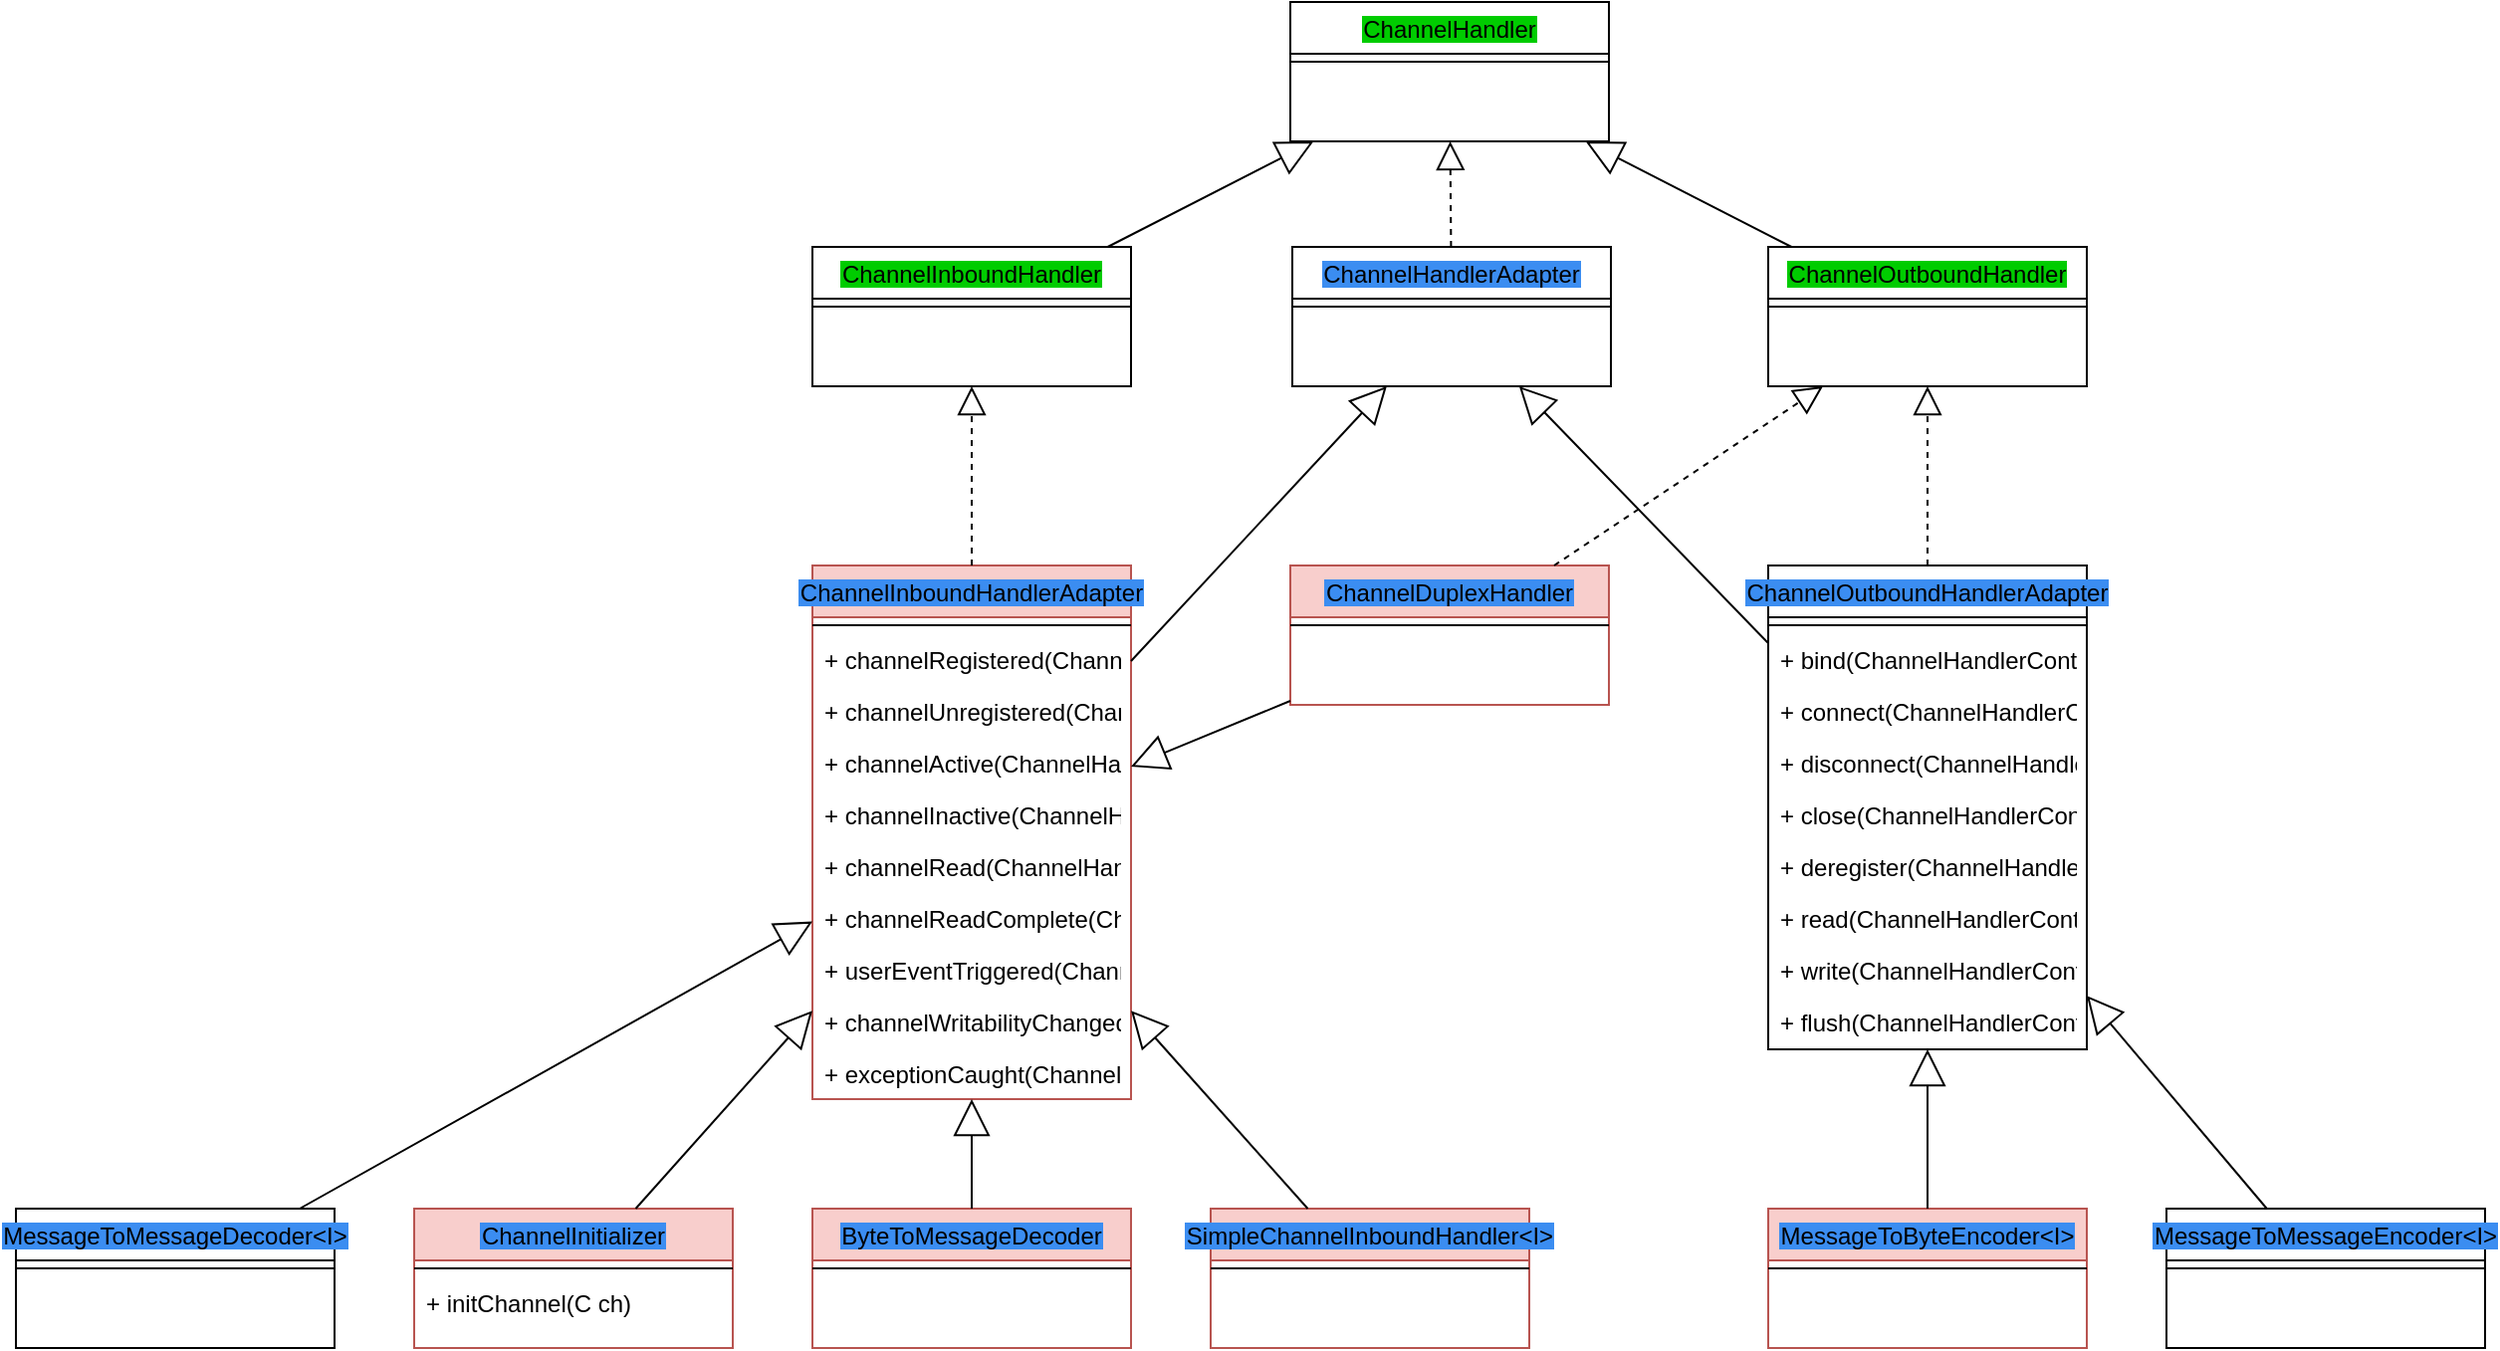 <mxfile version="12.6.5" type="device"><diagram id="C5RBs43oDa-KdzZeNtuy" name="Page-1"><mxGraphModel dx="-1260" dy="714" grid="1" gridSize="10" guides="1" tooltips="1" connect="1" arrows="1" fold="1" page="1" pageScale="1" pageWidth="827" pageHeight="1169" math="0" shadow="0"><root><mxCell id="WIyWlLk6GJQsqaUBKTNV-0"/><mxCell id="WIyWlLk6GJQsqaUBKTNV-1" parent="WIyWlLk6GJQsqaUBKTNV-0"/><mxCell id="UWInfv3XxWNK2uhxVuHd-28" value="ChannelHandler" style="swimlane;fontStyle=0;align=center;verticalAlign=top;childLayout=stackLayout;horizontal=1;startSize=26;horizontalStack=0;resizeParent=1;resizeLast=0;collapsible=1;marginBottom=0;rounded=0;shadow=0;strokeWidth=1;labelBackgroundColor=#00CC00;" parent="WIyWlLk6GJQsqaUBKTNV-1" vertex="1"><mxGeometry x="3640" y="117" width="160" height="70" as="geometry"><mxRectangle x="340" y="380" width="170" height="26" as="alternateBounds"/></mxGeometry></mxCell><mxCell id="UWInfv3XxWNK2uhxVuHd-29" value="" style="line;html=1;strokeWidth=1;align=left;verticalAlign=middle;spacingTop=-1;spacingLeft=3;spacingRight=3;rotatable=0;labelPosition=right;points=[];portConstraint=eastwest;" parent="UWInfv3XxWNK2uhxVuHd-28" vertex="1"><mxGeometry y="26" width="160" height="8" as="geometry"/></mxCell><mxCell id="UWInfv3XxWNK2uhxVuHd-30" value="ChannelOutboundHandler" style="swimlane;fontStyle=0;align=center;verticalAlign=top;childLayout=stackLayout;horizontal=1;startSize=26;horizontalStack=0;resizeParent=1;resizeLast=0;collapsible=1;marginBottom=0;rounded=0;shadow=0;strokeWidth=1;labelBackgroundColor=#00CC00;" parent="WIyWlLk6GJQsqaUBKTNV-1" vertex="1"><mxGeometry x="3880" y="240" width="160" height="70" as="geometry"><mxRectangle x="340" y="380" width="170" height="26" as="alternateBounds"/></mxGeometry></mxCell><mxCell id="UWInfv3XxWNK2uhxVuHd-31" value="" style="line;html=1;strokeWidth=1;align=left;verticalAlign=middle;spacingTop=-1;spacingLeft=3;spacingRight=3;rotatable=0;labelPosition=right;points=[];portConstraint=eastwest;" parent="UWInfv3XxWNK2uhxVuHd-30" vertex="1"><mxGeometry y="26" width="160" height="8" as="geometry"/></mxCell><mxCell id="UWInfv3XxWNK2uhxVuHd-32" value="ChannelHandlerAdapter" style="swimlane;fontStyle=0;align=center;verticalAlign=top;childLayout=stackLayout;horizontal=1;startSize=26;horizontalStack=0;resizeParent=1;resizeLast=0;collapsible=1;marginBottom=0;rounded=0;shadow=0;strokeWidth=1;labelBackgroundColor=#3B8DF1;" parent="WIyWlLk6GJQsqaUBKTNV-1" vertex="1"><mxGeometry x="3641" y="240" width="160" height="70" as="geometry"><mxRectangle x="340" y="380" width="170" height="26" as="alternateBounds"/></mxGeometry></mxCell><mxCell id="UWInfv3XxWNK2uhxVuHd-33" value="" style="line;html=1;strokeWidth=1;align=left;verticalAlign=middle;spacingTop=-1;spacingLeft=3;spacingRight=3;rotatable=0;labelPosition=right;points=[];portConstraint=eastwest;" parent="UWInfv3XxWNK2uhxVuHd-32" vertex="1"><mxGeometry y="26" width="160" height="8" as="geometry"/></mxCell><mxCell id="UWInfv3XxWNK2uhxVuHd-34" value="ChannelInboundHandler" style="swimlane;fontStyle=0;align=center;verticalAlign=top;childLayout=stackLayout;horizontal=1;startSize=26;horizontalStack=0;resizeParent=1;resizeLast=0;collapsible=1;marginBottom=0;rounded=0;shadow=0;strokeWidth=1;labelBackgroundColor=#00CC00;" parent="WIyWlLk6GJQsqaUBKTNV-1" vertex="1"><mxGeometry x="3400" y="240" width="160" height="70" as="geometry"><mxRectangle x="340" y="380" width="170" height="26" as="alternateBounds"/></mxGeometry></mxCell><mxCell id="UWInfv3XxWNK2uhxVuHd-35" value="" style="line;html=1;strokeWidth=1;align=left;verticalAlign=middle;spacingTop=-1;spacingLeft=3;spacingRight=3;rotatable=0;labelPosition=right;points=[];portConstraint=eastwest;" parent="UWInfv3XxWNK2uhxVuHd-34" vertex="1"><mxGeometry y="26" width="160" height="8" as="geometry"/></mxCell><mxCell id="UWInfv3XxWNK2uhxVuHd-36" value="" style="endArrow=block;endSize=16;endFill=0;html=1;" parent="WIyWlLk6GJQsqaUBKTNV-1" source="UWInfv3XxWNK2uhxVuHd-34" target="UWInfv3XxWNK2uhxVuHd-28" edge="1"><mxGeometry width="160" relative="1" as="geometry"><mxPoint x="2970" y="250" as="sourcePoint"/><mxPoint x="2970" y="197" as="targetPoint"/></mxGeometry></mxCell><mxCell id="UWInfv3XxWNK2uhxVuHd-37" value="" style="endArrow=block;endSize=16;endFill=0;html=1;" parent="WIyWlLk6GJQsqaUBKTNV-1" source="UWInfv3XxWNK2uhxVuHd-30" target="UWInfv3XxWNK2uhxVuHd-28" edge="1"><mxGeometry width="160" relative="1" as="geometry"><mxPoint x="3558.293" y="250" as="sourcePoint"/><mxPoint x="3661.707" y="197" as="targetPoint"/></mxGeometry></mxCell><mxCell id="UWInfv3XxWNK2uhxVuHd-38" value="" style="endArrow=block;dashed=1;endFill=0;endSize=12;html=1;" parent="WIyWlLk6GJQsqaUBKTNV-1" source="UWInfv3XxWNK2uhxVuHd-32" target="UWInfv3XxWNK2uhxVuHd-28" edge="1"><mxGeometry width="160" relative="1" as="geometry"><mxPoint x="3150" y="350" as="sourcePoint"/><mxPoint x="3160" y="300" as="targetPoint"/></mxGeometry></mxCell><mxCell id="UWInfv3XxWNK2uhxVuHd-39" value="ChannelInboundHandlerAdapter" style="swimlane;fontStyle=0;align=center;verticalAlign=top;childLayout=stackLayout;horizontal=1;startSize=26;horizontalStack=0;resizeParent=1;resizeLast=0;collapsible=1;marginBottom=0;rounded=0;shadow=0;strokeWidth=1;fillColor=#f8cecc;strokeColor=#b85450;labelBackgroundColor=#3B8DF1;" parent="WIyWlLk6GJQsqaUBKTNV-1" vertex="1"><mxGeometry x="3400" y="400" width="160" height="268" as="geometry"><mxRectangle x="340" y="380" width="170" height="26" as="alternateBounds"/></mxGeometry></mxCell><mxCell id="UWInfv3XxWNK2uhxVuHd-40" value="" style="line;html=1;strokeWidth=1;align=left;verticalAlign=middle;spacingTop=-1;spacingLeft=3;spacingRight=3;rotatable=0;labelPosition=right;points=[];portConstraint=eastwest;" parent="UWInfv3XxWNK2uhxVuHd-39" vertex="1"><mxGeometry y="26" width="160" height="8" as="geometry"/></mxCell><mxCell id="UWInfv3XxWNK2uhxVuHd-45" value="+ channelRegistered(ChannelHandlerContext ctx)" style="text;strokeColor=none;fillColor=none;align=left;verticalAlign=top;spacingLeft=4;spacingRight=4;overflow=hidden;rotatable=0;points=[[0,0.5],[1,0.5]];portConstraint=eastwest;" parent="UWInfv3XxWNK2uhxVuHd-39" vertex="1"><mxGeometry y="34" width="160" height="26" as="geometry"/></mxCell><mxCell id="UWInfv3XxWNK2uhxVuHd-46" value="+ channelUnregistered(ChannelHandlerContext ctx)" style="text;strokeColor=none;fillColor=none;align=left;verticalAlign=top;spacingLeft=4;spacingRight=4;overflow=hidden;rotatable=0;points=[[0,0.5],[1,0.5]];portConstraint=eastwest;" parent="UWInfv3XxWNK2uhxVuHd-39" vertex="1"><mxGeometry y="60" width="160" height="26" as="geometry"/></mxCell><mxCell id="UWInfv3XxWNK2uhxVuHd-47" value="+ channelActive(ChannelHandlerContext ctx)" style="text;strokeColor=none;fillColor=none;align=left;verticalAlign=top;spacingLeft=4;spacingRight=4;overflow=hidden;rotatable=0;points=[[0,0.5],[1,0.5]];portConstraint=eastwest;" parent="UWInfv3XxWNK2uhxVuHd-39" vertex="1"><mxGeometry y="86" width="160" height="26" as="geometry"/></mxCell><mxCell id="UWInfv3XxWNK2uhxVuHd-48" value="+ channelInactive(ChannelHandlerContext ctx)" style="text;strokeColor=none;fillColor=none;align=left;verticalAlign=top;spacingLeft=4;spacingRight=4;overflow=hidden;rotatable=0;points=[[0,0.5],[1,0.5]];portConstraint=eastwest;" parent="UWInfv3XxWNK2uhxVuHd-39" vertex="1"><mxGeometry y="112" width="160" height="26" as="geometry"/></mxCell><mxCell id="UWInfv3XxWNK2uhxVuHd-49" value="+ channelRead(ChannelHandlerContext ctx, Object msg)" style="text;strokeColor=none;fillColor=none;align=left;verticalAlign=top;spacingLeft=4;spacingRight=4;overflow=hidden;rotatable=0;points=[[0,0.5],[1,0.5]];portConstraint=eastwest;" parent="UWInfv3XxWNK2uhxVuHd-39" vertex="1"><mxGeometry y="138" width="160" height="26" as="geometry"/></mxCell><mxCell id="UWInfv3XxWNK2uhxVuHd-50" value="+ channelReadComplete(ChannelHandlerContext ctx)" style="text;strokeColor=none;fillColor=none;align=left;verticalAlign=top;spacingLeft=4;spacingRight=4;overflow=hidden;rotatable=0;points=[[0,0.5],[1,0.5]];portConstraint=eastwest;" parent="UWInfv3XxWNK2uhxVuHd-39" vertex="1"><mxGeometry y="164" width="160" height="26" as="geometry"/></mxCell><mxCell id="UWInfv3XxWNK2uhxVuHd-51" value="+ userEventTriggered(ChannelHandlerContext ctx, Object evt)" style="text;strokeColor=none;fillColor=none;align=left;verticalAlign=top;spacingLeft=4;spacingRight=4;overflow=hidden;rotatable=0;points=[[0,0.5],[1,0.5]];portConstraint=eastwest;" parent="UWInfv3XxWNK2uhxVuHd-39" vertex="1"><mxGeometry y="190" width="160" height="26" as="geometry"/></mxCell><mxCell id="UWInfv3XxWNK2uhxVuHd-52" value="+ channelWritabilityChanged(ChannelHandlerContext ctx)" style="text;strokeColor=none;fillColor=none;align=left;verticalAlign=top;spacingLeft=4;spacingRight=4;overflow=hidden;rotatable=0;points=[[0,0.5],[1,0.5]];portConstraint=eastwest;" parent="UWInfv3XxWNK2uhxVuHd-39" vertex="1"><mxGeometry y="216" width="160" height="26" as="geometry"/></mxCell><mxCell id="UWInfv3XxWNK2uhxVuHd-53" value="+ exceptionCaught(ChannelHandlerContext ctx, Throwable cause)" style="text;strokeColor=none;fillColor=none;align=left;verticalAlign=top;spacingLeft=4;spacingRight=4;overflow=hidden;rotatable=0;points=[[0,0.5],[1,0.5]];portConstraint=eastwest;" parent="UWInfv3XxWNK2uhxVuHd-39" vertex="1"><mxGeometry y="242" width="160" height="26" as="geometry"/></mxCell><mxCell id="UWInfv3XxWNK2uhxVuHd-41" value="" style="endArrow=block;endSize=16;endFill=0;html=1;" parent="WIyWlLk6GJQsqaUBKTNV-1" source="UWInfv3XxWNK2uhxVuHd-39" target="UWInfv3XxWNK2uhxVuHd-32" edge="1"><mxGeometry width="160" relative="1" as="geometry"><mxPoint x="3558.293" y="250" as="sourcePoint"/><mxPoint x="3661.707" y="197" as="targetPoint"/></mxGeometry></mxCell><mxCell id="UWInfv3XxWNK2uhxVuHd-42" value="" style="endArrow=block;dashed=1;endFill=0;endSize=12;html=1;" parent="WIyWlLk6GJQsqaUBKTNV-1" source="UWInfv3XxWNK2uhxVuHd-39" target="UWInfv3XxWNK2uhxVuHd-34" edge="1"><mxGeometry width="160" relative="1" as="geometry"><mxPoint x="3730.715" y="250" as="sourcePoint"/><mxPoint x="3730.285" y="197" as="targetPoint"/></mxGeometry></mxCell><mxCell id="UWInfv3XxWNK2uhxVuHd-54" value="ChannelOutboundHandlerAdapter" style="swimlane;fontStyle=0;align=center;verticalAlign=top;childLayout=stackLayout;horizontal=1;startSize=26;horizontalStack=0;resizeParent=1;resizeLast=0;collapsible=1;marginBottom=0;rounded=0;shadow=0;strokeWidth=1;labelBackgroundColor=#3B8DF1;" parent="WIyWlLk6GJQsqaUBKTNV-1" vertex="1"><mxGeometry x="3880" y="400" width="160" height="243" as="geometry"><mxRectangle x="340" y="380" width="170" height="26" as="alternateBounds"/></mxGeometry></mxCell><mxCell id="UWInfv3XxWNK2uhxVuHd-55" value="" style="line;html=1;strokeWidth=1;align=left;verticalAlign=middle;spacingTop=-1;spacingLeft=3;spacingRight=3;rotatable=0;labelPosition=right;points=[];portConstraint=eastwest;" parent="UWInfv3XxWNK2uhxVuHd-54" vertex="1"><mxGeometry y="26" width="160" height="8" as="geometry"/></mxCell><mxCell id="UWInfv3XxWNK2uhxVuHd-56" value="+ bind(ChannelHandlerContext ctx, SocketAddress localAddress, ChannelPromise promise)" style="text;strokeColor=none;fillColor=none;align=left;verticalAlign=top;spacingLeft=4;spacingRight=4;overflow=hidden;rotatable=0;points=[[0,0.5],[1,0.5]];portConstraint=eastwest;" parent="UWInfv3XxWNK2uhxVuHd-54" vertex="1"><mxGeometry y="34" width="160" height="26" as="geometry"/></mxCell><mxCell id="UWInfv3XxWNK2uhxVuHd-57" value="+ connect(ChannelHandlerContext ctx, SocketAddress remoteAddress, SocketAddress localAddress, ChannelPromise promise)" style="text;strokeColor=none;fillColor=none;align=left;verticalAlign=top;spacingLeft=4;spacingRight=4;overflow=hidden;rotatable=0;points=[[0,0.5],[1,0.5]];portConstraint=eastwest;" parent="UWInfv3XxWNK2uhxVuHd-54" vertex="1"><mxGeometry y="60" width="160" height="26" as="geometry"/></mxCell><mxCell id="UWInfv3XxWNK2uhxVuHd-58" value="+ disconnect(ChannelHandlerContext ctx, ChannelPromise promise)" style="text;strokeColor=none;fillColor=none;align=left;verticalAlign=top;spacingLeft=4;spacingRight=4;overflow=hidden;rotatable=0;points=[[0,0.5],[1,0.5]];portConstraint=eastwest;" parent="UWInfv3XxWNK2uhxVuHd-54" vertex="1"><mxGeometry y="86" width="160" height="26" as="geometry"/></mxCell><mxCell id="UWInfv3XxWNK2uhxVuHd-59" value="+ close(ChannelHandlerContext ctx, ChannelPromise promise)" style="text;strokeColor=none;fillColor=none;align=left;verticalAlign=top;spacingLeft=4;spacingRight=4;overflow=hidden;rotatable=0;points=[[0,0.5],[1,0.5]];portConstraint=eastwest;" parent="UWInfv3XxWNK2uhxVuHd-54" vertex="1"><mxGeometry y="112" width="160" height="26" as="geometry"/></mxCell><mxCell id="UWInfv3XxWNK2uhxVuHd-60" value="+ deregister(ChannelHandlerContext ctx, ChannelPromise promise)" style="text;strokeColor=none;fillColor=none;align=left;verticalAlign=top;spacingLeft=4;spacingRight=4;overflow=hidden;rotatable=0;points=[[0,0.5],[1,0.5]];portConstraint=eastwest;" parent="UWInfv3XxWNK2uhxVuHd-54" vertex="1"><mxGeometry y="138" width="160" height="26" as="geometry"/></mxCell><mxCell id="UWInfv3XxWNK2uhxVuHd-61" value="+ read(ChannelHandlerContext ctx)" style="text;strokeColor=none;fillColor=none;align=left;verticalAlign=top;spacingLeft=4;spacingRight=4;overflow=hidden;rotatable=0;points=[[0,0.5],[1,0.5]];portConstraint=eastwest;" parent="UWInfv3XxWNK2uhxVuHd-54" vertex="1"><mxGeometry y="164" width="160" height="26" as="geometry"/></mxCell><mxCell id="UWInfv3XxWNK2uhxVuHd-62" value="+ write(ChannelHandlerContext ctx, Object msg, ChannelPromise promise)" style="text;strokeColor=none;fillColor=none;align=left;verticalAlign=top;spacingLeft=4;spacingRight=4;overflow=hidden;rotatable=0;points=[[0,0.5],[1,0.5]];portConstraint=eastwest;" parent="UWInfv3XxWNK2uhxVuHd-54" vertex="1"><mxGeometry y="190" width="160" height="26" as="geometry"/></mxCell><mxCell id="UWInfv3XxWNK2uhxVuHd-63" value="+ flush(ChannelHandlerContext ctx)" style="text;strokeColor=none;fillColor=none;align=left;verticalAlign=top;spacingLeft=4;spacingRight=4;overflow=hidden;rotatable=0;points=[[0,0.5],[1,0.5]];portConstraint=eastwest;" parent="UWInfv3XxWNK2uhxVuHd-54" vertex="1"><mxGeometry y="216" width="160" height="26" as="geometry"/></mxCell><mxCell id="UWInfv3XxWNK2uhxVuHd-65" value="" style="endArrow=block;endSize=16;endFill=0;html=1;" parent="WIyWlLk6GJQsqaUBKTNV-1" source="UWInfv3XxWNK2uhxVuHd-54" target="UWInfv3XxWNK2uhxVuHd-32" edge="1"><mxGeometry width="160" relative="1" as="geometry"><mxPoint x="3570" y="429.299" as="sourcePoint"/><mxPoint x="3691.949" y="320" as="targetPoint"/></mxGeometry></mxCell><mxCell id="UWInfv3XxWNK2uhxVuHd-66" value="" style="endArrow=block;dashed=1;endFill=0;endSize=12;html=1;" parent="WIyWlLk6GJQsqaUBKTNV-1" source="UWInfv3XxWNK2uhxVuHd-54" target="UWInfv3XxWNK2uhxVuHd-30" edge="1"><mxGeometry width="160" relative="1" as="geometry"><mxPoint x="3490" y="367" as="sourcePoint"/><mxPoint x="3490" y="320" as="targetPoint"/></mxGeometry></mxCell><mxCell id="UWInfv3XxWNK2uhxVuHd-67" value="MessageToByteEncoder&lt;I&gt;" style="swimlane;fontStyle=0;align=center;verticalAlign=top;childLayout=stackLayout;horizontal=1;startSize=26;horizontalStack=0;resizeParent=1;resizeLast=0;collapsible=1;marginBottom=0;rounded=0;shadow=0;strokeWidth=1;fillColor=#f8cecc;strokeColor=#b85450;labelBackgroundColor=#3B8DF1;" parent="WIyWlLk6GJQsqaUBKTNV-1" vertex="1"><mxGeometry x="3880" y="723" width="160" height="70" as="geometry"><mxRectangle x="340" y="380" width="170" height="26" as="alternateBounds"/></mxGeometry></mxCell><mxCell id="UWInfv3XxWNK2uhxVuHd-68" value="" style="line;html=1;strokeWidth=1;align=left;verticalAlign=middle;spacingTop=-1;spacingLeft=3;spacingRight=3;rotatable=0;labelPosition=right;points=[];portConstraint=eastwest;" parent="UWInfv3XxWNK2uhxVuHd-67" vertex="1"><mxGeometry y="26" width="160" height="8" as="geometry"/></mxCell><mxCell id="UWInfv3XxWNK2uhxVuHd-69" value="" style="endArrow=block;endSize=16;endFill=0;html=1;" parent="WIyWlLk6GJQsqaUBKTNV-1" source="UWInfv3XxWNK2uhxVuHd-67" target="UWInfv3XxWNK2uhxVuHd-54" edge="1"><mxGeometry width="160" relative="1" as="geometry"><mxPoint x="3890" y="463.383" as="sourcePoint"/><mxPoint x="3772.106" y="363" as="targetPoint"/></mxGeometry></mxCell><mxCell id="UWInfv3XxWNK2uhxVuHd-70" value="MessageToMessageEncoder&lt;I&gt;" style="swimlane;fontStyle=0;align=center;verticalAlign=top;childLayout=stackLayout;horizontal=1;startSize=26;horizontalStack=0;resizeParent=1;resizeLast=0;collapsible=1;marginBottom=0;rounded=0;shadow=0;strokeWidth=1;labelBackgroundColor=#3B8DF1;" parent="WIyWlLk6GJQsqaUBKTNV-1" vertex="1"><mxGeometry x="4080" y="723" width="160" height="70" as="geometry"><mxRectangle x="340" y="380" width="170" height="26" as="alternateBounds"/></mxGeometry></mxCell><mxCell id="UWInfv3XxWNK2uhxVuHd-71" value="" style="line;html=1;strokeWidth=1;align=left;verticalAlign=middle;spacingTop=-1;spacingLeft=3;spacingRight=3;rotatable=0;labelPosition=right;points=[];portConstraint=eastwest;" parent="UWInfv3XxWNK2uhxVuHd-70" vertex="1"><mxGeometry y="26" width="160" height="8" as="geometry"/></mxCell><mxCell id="UWInfv3XxWNK2uhxVuHd-72" value="" style="endArrow=block;endSize=16;endFill=0;html=1;" parent="WIyWlLk6GJQsqaUBKTNV-1" source="UWInfv3XxWNK2uhxVuHd-70" target="UWInfv3XxWNK2uhxVuHd-54" edge="1"><mxGeometry width="160" relative="1" as="geometry"><mxPoint x="3970" y="733" as="sourcePoint"/><mxPoint x="3970" y="653" as="targetPoint"/></mxGeometry></mxCell><mxCell id="UWInfv3XxWNK2uhxVuHd-73" value="ByteToMessageDecoder" style="swimlane;fontStyle=0;align=center;verticalAlign=top;childLayout=stackLayout;horizontal=1;startSize=26;horizontalStack=0;resizeParent=1;resizeLast=0;collapsible=1;marginBottom=0;rounded=0;shadow=0;strokeWidth=1;fillColor=#f8cecc;strokeColor=#b85450;labelBackgroundColor=#3B8DF1;" parent="WIyWlLk6GJQsqaUBKTNV-1" vertex="1"><mxGeometry x="3400" y="723" width="160" height="70" as="geometry"><mxRectangle x="340" y="380" width="170" height="26" as="alternateBounds"/></mxGeometry></mxCell><mxCell id="UWInfv3XxWNK2uhxVuHd-74" value="" style="line;html=1;strokeWidth=1;align=left;verticalAlign=middle;spacingTop=-1;spacingLeft=3;spacingRight=3;rotatable=0;labelPosition=right;points=[];portConstraint=eastwest;" parent="UWInfv3XxWNK2uhxVuHd-73" vertex="1"><mxGeometry y="26" width="160" height="8" as="geometry"/></mxCell><mxCell id="UWInfv3XxWNK2uhxVuHd-75" value="MessageToMessageDecoder&lt;I&gt;" style="swimlane;fontStyle=0;align=center;verticalAlign=top;childLayout=stackLayout;horizontal=1;startSize=26;horizontalStack=0;resizeParent=1;resizeLast=0;collapsible=1;marginBottom=0;rounded=0;shadow=0;strokeWidth=1;labelBackgroundColor=#3B8DF1;" parent="WIyWlLk6GJQsqaUBKTNV-1" vertex="1"><mxGeometry x="3000" y="723" width="160" height="70" as="geometry"><mxRectangle x="340" y="380" width="170" height="26" as="alternateBounds"/></mxGeometry></mxCell><mxCell id="UWInfv3XxWNK2uhxVuHd-76" value="" style="line;html=1;strokeWidth=1;align=left;verticalAlign=middle;spacingTop=-1;spacingLeft=3;spacingRight=3;rotatable=0;labelPosition=right;points=[];portConstraint=eastwest;" parent="UWInfv3XxWNK2uhxVuHd-75" vertex="1"><mxGeometry y="26" width="160" height="8" as="geometry"/></mxCell><mxCell id="UWInfv3XxWNK2uhxVuHd-77" value="SimpleChannelInboundHandler&lt;I&gt;" style="swimlane;fontStyle=0;align=center;verticalAlign=top;childLayout=stackLayout;horizontal=1;startSize=26;horizontalStack=0;resizeParent=1;resizeLast=0;collapsible=1;marginBottom=0;rounded=0;shadow=0;strokeWidth=1;fillColor=#f8cecc;strokeColor=#b85450;labelBackgroundColor=#3B8DF1;" parent="WIyWlLk6GJQsqaUBKTNV-1" vertex="1"><mxGeometry x="3600" y="723" width="160" height="70" as="geometry"><mxRectangle x="340" y="380" width="170" height="26" as="alternateBounds"/></mxGeometry></mxCell><mxCell id="UWInfv3XxWNK2uhxVuHd-78" value="" style="line;html=1;strokeWidth=1;align=left;verticalAlign=middle;spacingTop=-1;spacingLeft=3;spacingRight=3;rotatable=0;labelPosition=right;points=[];portConstraint=eastwest;" parent="UWInfv3XxWNK2uhxVuHd-77" vertex="1"><mxGeometry y="26" width="160" height="8" as="geometry"/></mxCell><mxCell id="ziy6dKCgJLargBYRDzIE-0" value="" style="endArrow=block;endSize=16;endFill=0;html=1;" parent="WIyWlLk6GJQsqaUBKTNV-1" source="UWInfv3XxWNK2uhxVuHd-77" target="UWInfv3XxWNK2uhxVuHd-39" edge="1"><mxGeometry width="160" relative="1" as="geometry"><mxPoint x="3970" y="733" as="sourcePoint"/><mxPoint x="3970" y="653" as="targetPoint"/></mxGeometry></mxCell><mxCell id="ziy6dKCgJLargBYRDzIE-1" value="" style="endArrow=block;endSize=16;endFill=0;html=1;" parent="WIyWlLk6GJQsqaUBKTNV-1" source="UWInfv3XxWNK2uhxVuHd-73" target="UWInfv3XxWNK2uhxVuHd-39" edge="1"><mxGeometry width="160" relative="1" as="geometry"><mxPoint x="3980" y="743" as="sourcePoint"/><mxPoint x="3980" y="663" as="targetPoint"/></mxGeometry></mxCell><mxCell id="ziy6dKCgJLargBYRDzIE-2" value="" style="endArrow=block;endSize=16;endFill=0;html=1;" parent="WIyWlLk6GJQsqaUBKTNV-1" source="UWInfv3XxWNK2uhxVuHd-75" target="UWInfv3XxWNK2uhxVuHd-39" edge="1"><mxGeometry width="160" relative="1" as="geometry"><mxPoint x="3490" y="733" as="sourcePoint"/><mxPoint x="3490" y="678" as="targetPoint"/></mxGeometry></mxCell><mxCell id="ziy6dKCgJLargBYRDzIE-3" value="ChannelInitializer" style="swimlane;fontStyle=0;align=center;verticalAlign=top;childLayout=stackLayout;horizontal=1;startSize=26;horizontalStack=0;resizeParent=1;resizeLast=0;collapsible=1;marginBottom=0;rounded=0;shadow=0;strokeWidth=1;fillColor=#f8cecc;strokeColor=#b85450;labelBackgroundColor=#3B8DF1;" parent="WIyWlLk6GJQsqaUBKTNV-1" vertex="1"><mxGeometry x="3200" y="723" width="160" height="70" as="geometry"><mxRectangle x="340" y="380" width="170" height="26" as="alternateBounds"/></mxGeometry></mxCell><mxCell id="ziy6dKCgJLargBYRDzIE-4" value="" style="line;html=1;strokeWidth=1;align=left;verticalAlign=middle;spacingTop=-1;spacingLeft=3;spacingRight=3;rotatable=0;labelPosition=right;points=[];portConstraint=eastwest;" parent="ziy6dKCgJLargBYRDzIE-3" vertex="1"><mxGeometry y="26" width="160" height="8" as="geometry"/></mxCell><mxCell id="ziy6dKCgJLargBYRDzIE-5" value="+ initChannel(C ch)" style="text;strokeColor=none;fillColor=none;align=left;verticalAlign=top;spacingLeft=4;spacingRight=4;overflow=hidden;rotatable=0;points=[[0,0.5],[1,0.5]];portConstraint=eastwest;" parent="ziy6dKCgJLargBYRDzIE-3" vertex="1"><mxGeometry y="34" width="160" height="26" as="geometry"/></mxCell><mxCell id="ziy6dKCgJLargBYRDzIE-6" value="" style="endArrow=block;endSize=16;endFill=0;html=1;" parent="WIyWlLk6GJQsqaUBKTNV-1" source="ziy6dKCgJLargBYRDzIE-3" target="UWInfv3XxWNK2uhxVuHd-39" edge="1"><mxGeometry width="160" relative="1" as="geometry"><mxPoint x="3152.5" y="733" as="sourcePoint"/><mxPoint x="3410" y="588.8" as="targetPoint"/></mxGeometry></mxCell><mxCell id="ANpguB98rpQifvQY-cPw-0" value="ChannelDuplexHandler" style="swimlane;fontStyle=0;align=center;verticalAlign=top;childLayout=stackLayout;horizontal=1;startSize=26;horizontalStack=0;resizeParent=1;resizeLast=0;collapsible=1;marginBottom=0;rounded=0;shadow=0;strokeWidth=1;fillColor=#f8cecc;strokeColor=#b85450;labelBackgroundColor=#3B8DF1;" parent="WIyWlLk6GJQsqaUBKTNV-1" vertex="1"><mxGeometry x="3640" y="400" width="160" height="70" as="geometry"><mxRectangle x="340" y="380" width="170" height="26" as="alternateBounds"/></mxGeometry></mxCell><mxCell id="ANpguB98rpQifvQY-cPw-1" value="" style="line;html=1;strokeWidth=1;align=left;verticalAlign=middle;spacingTop=-1;spacingLeft=3;spacingRight=3;rotatable=0;labelPosition=right;points=[];portConstraint=eastwest;" parent="ANpguB98rpQifvQY-cPw-0" vertex="1"><mxGeometry y="26" width="160" height="8" as="geometry"/></mxCell><mxCell id="ANpguB98rpQifvQY-cPw-2" value="" style="endArrow=block;endSize=16;endFill=0;html=1;" parent="WIyWlLk6GJQsqaUBKTNV-1" source="ANpguB98rpQifvQY-cPw-0" target="UWInfv3XxWNK2uhxVuHd-39" edge="1"><mxGeometry width="160" relative="1" as="geometry"><mxPoint x="3640" y="496.667" as="sourcePoint"/><mxPoint x="3691.949" y="363" as="targetPoint"/></mxGeometry></mxCell><mxCell id="ANpguB98rpQifvQY-cPw-3" value="" style="endArrow=block;dashed=1;endFill=0;endSize=12;html=1;" parent="WIyWlLk6GJQsqaUBKTNV-1" source="ANpguB98rpQifvQY-cPw-0" target="UWInfv3XxWNK2uhxVuHd-30" edge="1"><mxGeometry width="160" relative="1" as="geometry"><mxPoint x="3970" y="367" as="sourcePoint"/><mxPoint x="3970" y="320" as="targetPoint"/></mxGeometry></mxCell></root></mxGraphModel></diagram></mxfile>
